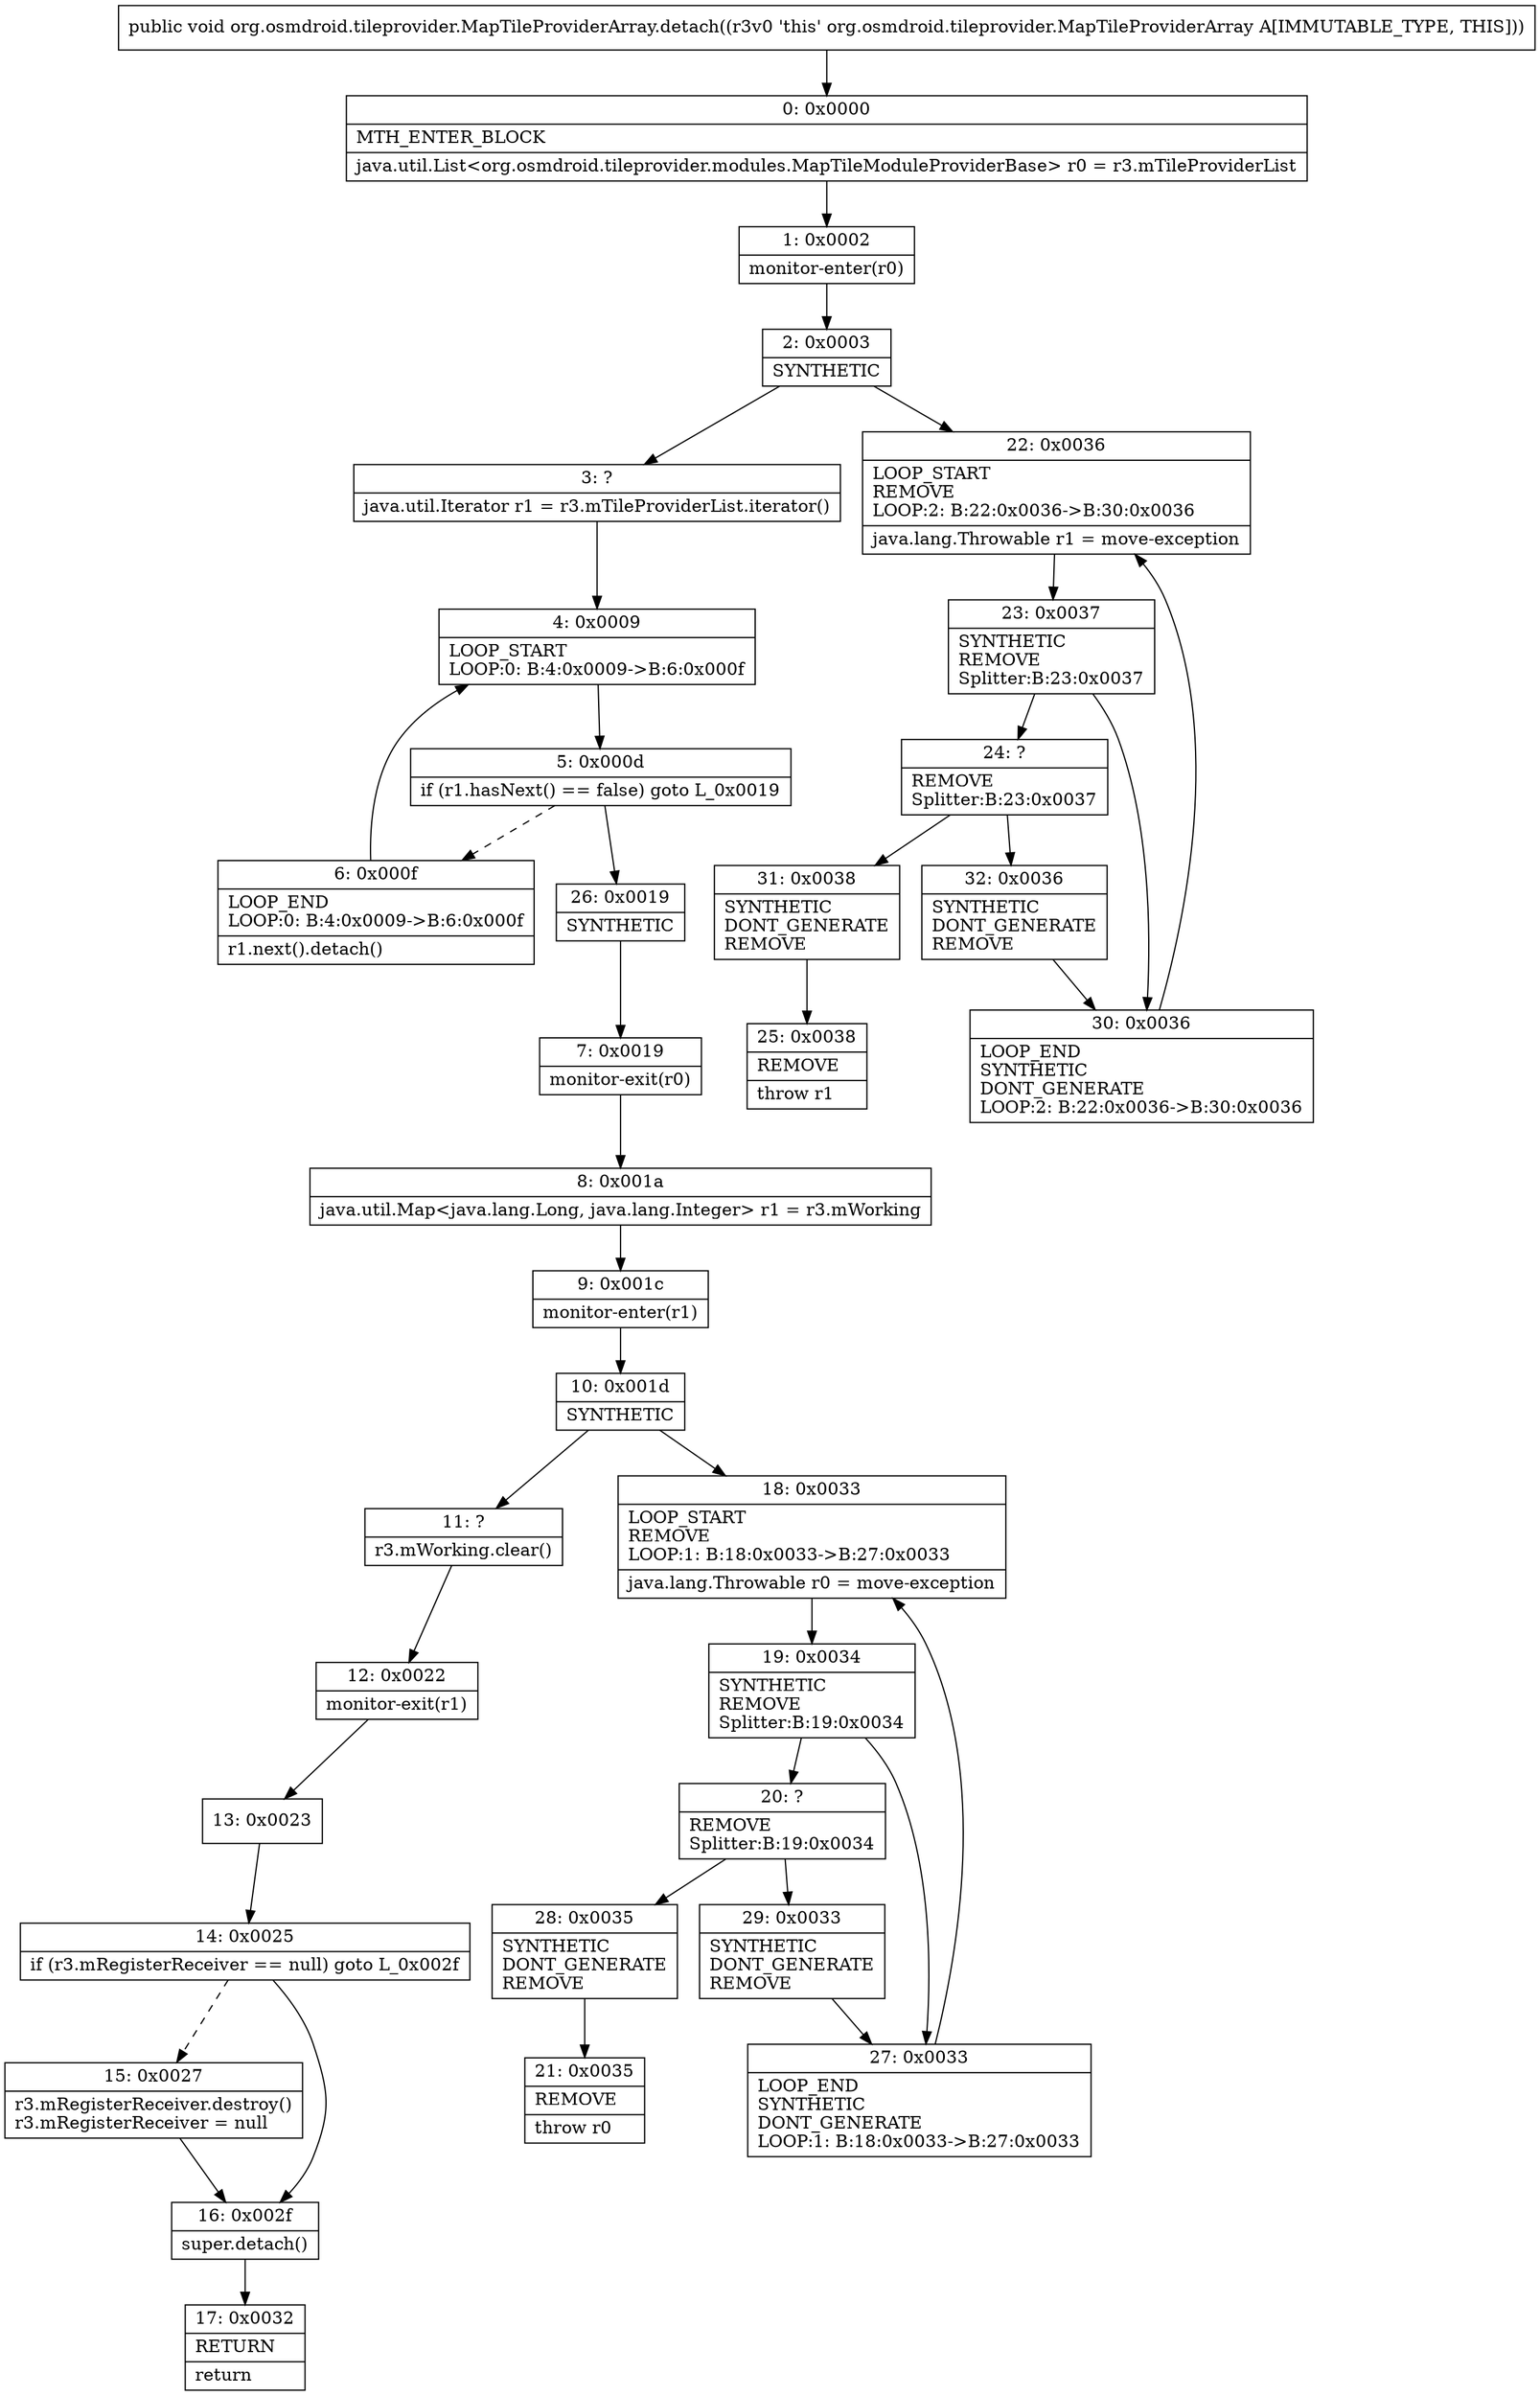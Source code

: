 digraph "CFG fororg.osmdroid.tileprovider.MapTileProviderArray.detach()V" {
Node_0 [shape=record,label="{0\:\ 0x0000|MTH_ENTER_BLOCK\l|java.util.List\<org.osmdroid.tileprovider.modules.MapTileModuleProviderBase\> r0 = r3.mTileProviderList\l}"];
Node_1 [shape=record,label="{1\:\ 0x0002|monitor\-enter(r0)\l}"];
Node_2 [shape=record,label="{2\:\ 0x0003|SYNTHETIC\l}"];
Node_3 [shape=record,label="{3\:\ ?|java.util.Iterator r1 = r3.mTileProviderList.iterator()\l}"];
Node_4 [shape=record,label="{4\:\ 0x0009|LOOP_START\lLOOP:0: B:4:0x0009\-\>B:6:0x000f\l}"];
Node_5 [shape=record,label="{5\:\ 0x000d|if (r1.hasNext() == false) goto L_0x0019\l}"];
Node_6 [shape=record,label="{6\:\ 0x000f|LOOP_END\lLOOP:0: B:4:0x0009\-\>B:6:0x000f\l|r1.next().detach()\l}"];
Node_7 [shape=record,label="{7\:\ 0x0019|monitor\-exit(r0)\l}"];
Node_8 [shape=record,label="{8\:\ 0x001a|java.util.Map\<java.lang.Long, java.lang.Integer\> r1 = r3.mWorking\l}"];
Node_9 [shape=record,label="{9\:\ 0x001c|monitor\-enter(r1)\l}"];
Node_10 [shape=record,label="{10\:\ 0x001d|SYNTHETIC\l}"];
Node_11 [shape=record,label="{11\:\ ?|r3.mWorking.clear()\l}"];
Node_12 [shape=record,label="{12\:\ 0x0022|monitor\-exit(r1)\l}"];
Node_13 [shape=record,label="{13\:\ 0x0023}"];
Node_14 [shape=record,label="{14\:\ 0x0025|if (r3.mRegisterReceiver == null) goto L_0x002f\l}"];
Node_15 [shape=record,label="{15\:\ 0x0027|r3.mRegisterReceiver.destroy()\lr3.mRegisterReceiver = null\l}"];
Node_16 [shape=record,label="{16\:\ 0x002f|super.detach()\l}"];
Node_17 [shape=record,label="{17\:\ 0x0032|RETURN\l|return\l}"];
Node_18 [shape=record,label="{18\:\ 0x0033|LOOP_START\lREMOVE\lLOOP:1: B:18:0x0033\-\>B:27:0x0033\l|java.lang.Throwable r0 = move\-exception\l}"];
Node_19 [shape=record,label="{19\:\ 0x0034|SYNTHETIC\lREMOVE\lSplitter:B:19:0x0034\l}"];
Node_20 [shape=record,label="{20\:\ ?|REMOVE\lSplitter:B:19:0x0034\l}"];
Node_21 [shape=record,label="{21\:\ 0x0035|REMOVE\l|throw r0\l}"];
Node_22 [shape=record,label="{22\:\ 0x0036|LOOP_START\lREMOVE\lLOOP:2: B:22:0x0036\-\>B:30:0x0036\l|java.lang.Throwable r1 = move\-exception\l}"];
Node_23 [shape=record,label="{23\:\ 0x0037|SYNTHETIC\lREMOVE\lSplitter:B:23:0x0037\l}"];
Node_24 [shape=record,label="{24\:\ ?|REMOVE\lSplitter:B:23:0x0037\l}"];
Node_25 [shape=record,label="{25\:\ 0x0038|REMOVE\l|throw r1\l}"];
Node_26 [shape=record,label="{26\:\ 0x0019|SYNTHETIC\l}"];
Node_27 [shape=record,label="{27\:\ 0x0033|LOOP_END\lSYNTHETIC\lDONT_GENERATE\lLOOP:1: B:18:0x0033\-\>B:27:0x0033\l}"];
Node_28 [shape=record,label="{28\:\ 0x0035|SYNTHETIC\lDONT_GENERATE\lREMOVE\l}"];
Node_29 [shape=record,label="{29\:\ 0x0033|SYNTHETIC\lDONT_GENERATE\lREMOVE\l}"];
Node_30 [shape=record,label="{30\:\ 0x0036|LOOP_END\lSYNTHETIC\lDONT_GENERATE\lLOOP:2: B:22:0x0036\-\>B:30:0x0036\l}"];
Node_31 [shape=record,label="{31\:\ 0x0038|SYNTHETIC\lDONT_GENERATE\lREMOVE\l}"];
Node_32 [shape=record,label="{32\:\ 0x0036|SYNTHETIC\lDONT_GENERATE\lREMOVE\l}"];
MethodNode[shape=record,label="{public void org.osmdroid.tileprovider.MapTileProviderArray.detach((r3v0 'this' org.osmdroid.tileprovider.MapTileProviderArray A[IMMUTABLE_TYPE, THIS])) }"];
MethodNode -> Node_0;
Node_0 -> Node_1;
Node_1 -> Node_2;
Node_2 -> Node_3;
Node_2 -> Node_22;
Node_3 -> Node_4;
Node_4 -> Node_5;
Node_5 -> Node_6[style=dashed];
Node_5 -> Node_26;
Node_6 -> Node_4;
Node_7 -> Node_8;
Node_8 -> Node_9;
Node_9 -> Node_10;
Node_10 -> Node_11;
Node_10 -> Node_18;
Node_11 -> Node_12;
Node_12 -> Node_13;
Node_13 -> Node_14;
Node_14 -> Node_15[style=dashed];
Node_14 -> Node_16;
Node_15 -> Node_16;
Node_16 -> Node_17;
Node_18 -> Node_19;
Node_19 -> Node_20;
Node_19 -> Node_27;
Node_20 -> Node_28;
Node_20 -> Node_29;
Node_22 -> Node_23;
Node_23 -> Node_24;
Node_23 -> Node_30;
Node_24 -> Node_31;
Node_24 -> Node_32;
Node_26 -> Node_7;
Node_27 -> Node_18;
Node_28 -> Node_21;
Node_29 -> Node_27;
Node_30 -> Node_22;
Node_31 -> Node_25;
Node_32 -> Node_30;
}

